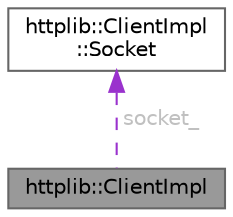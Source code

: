 digraph "httplib::ClientImpl"
{
 // LATEX_PDF_SIZE
  bgcolor="transparent";
  edge [fontname=Helvetica,fontsize=10,labelfontname=Helvetica,labelfontsize=10];
  node [fontname=Helvetica,fontsize=10,shape=box,height=0.2,width=0.4];
  Node1 [id="Node000001",label="httplib::ClientImpl",height=0.2,width=0.4,color="gray40", fillcolor="grey60", style="filled", fontcolor="black",tooltip=" "];
  Node2 -> Node1 [id="edge1_Node000001_Node000002",dir="back",color="darkorchid3",style="dashed",tooltip=" ",label=" socket_",fontcolor="grey" ];
  Node2 [id="Node000002",label="httplib::ClientImpl\l::Socket",height=0.2,width=0.4,color="gray40", fillcolor="white", style="filled",URL="$structhttplib_1_1_client_impl_1_1_socket.html",tooltip=" "];
}
